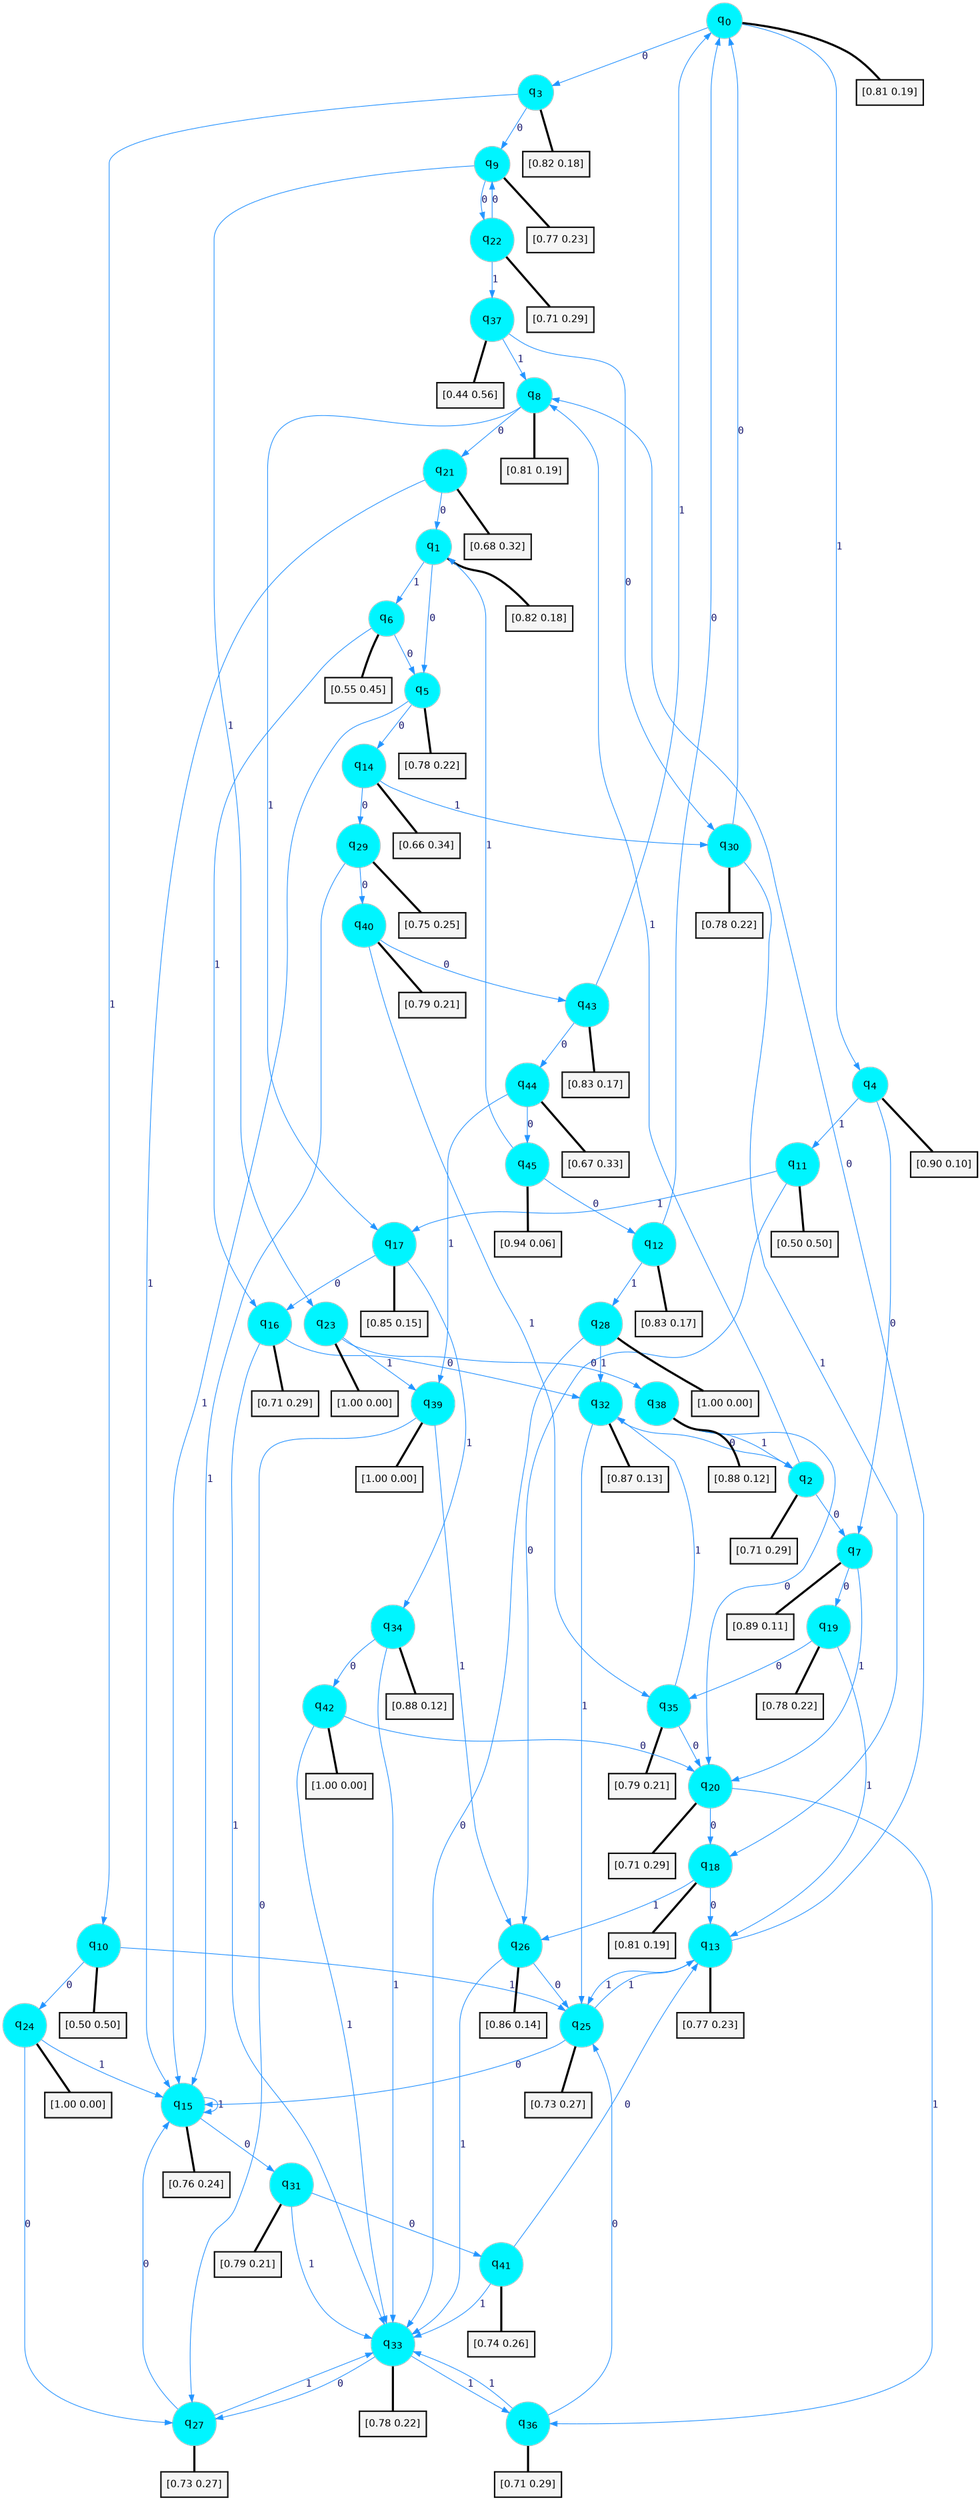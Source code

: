 digraph G {
graph [
bgcolor=transparent, dpi=300, rankdir=TD, size="40,25"];
node [
color=gray, fillcolor=turquoise1, fontcolor=black, fontname=Helvetica, fontsize=16, fontweight=bold, shape=circle, style=filled];
edge [
arrowsize=1, color=dodgerblue1, fontcolor=midnightblue, fontname=courier, fontweight=bold, penwidth=1, style=solid, weight=20];
0[label=<q<SUB>0</SUB>>];
1[label=<q<SUB>1</SUB>>];
2[label=<q<SUB>2</SUB>>];
3[label=<q<SUB>3</SUB>>];
4[label=<q<SUB>4</SUB>>];
5[label=<q<SUB>5</SUB>>];
6[label=<q<SUB>6</SUB>>];
7[label=<q<SUB>7</SUB>>];
8[label=<q<SUB>8</SUB>>];
9[label=<q<SUB>9</SUB>>];
10[label=<q<SUB>10</SUB>>];
11[label=<q<SUB>11</SUB>>];
12[label=<q<SUB>12</SUB>>];
13[label=<q<SUB>13</SUB>>];
14[label=<q<SUB>14</SUB>>];
15[label=<q<SUB>15</SUB>>];
16[label=<q<SUB>16</SUB>>];
17[label=<q<SUB>17</SUB>>];
18[label=<q<SUB>18</SUB>>];
19[label=<q<SUB>19</SUB>>];
20[label=<q<SUB>20</SUB>>];
21[label=<q<SUB>21</SUB>>];
22[label=<q<SUB>22</SUB>>];
23[label=<q<SUB>23</SUB>>];
24[label=<q<SUB>24</SUB>>];
25[label=<q<SUB>25</SUB>>];
26[label=<q<SUB>26</SUB>>];
27[label=<q<SUB>27</SUB>>];
28[label=<q<SUB>28</SUB>>];
29[label=<q<SUB>29</SUB>>];
30[label=<q<SUB>30</SUB>>];
31[label=<q<SUB>31</SUB>>];
32[label=<q<SUB>32</SUB>>];
33[label=<q<SUB>33</SUB>>];
34[label=<q<SUB>34</SUB>>];
35[label=<q<SUB>35</SUB>>];
36[label=<q<SUB>36</SUB>>];
37[label=<q<SUB>37</SUB>>];
38[label=<q<SUB>38</SUB>>];
39[label=<q<SUB>39</SUB>>];
40[label=<q<SUB>40</SUB>>];
41[label=<q<SUB>41</SUB>>];
42[label=<q<SUB>42</SUB>>];
43[label=<q<SUB>43</SUB>>];
44[label=<q<SUB>44</SUB>>];
45[label=<q<SUB>45</SUB>>];
46[label="[0.81 0.19]", shape=box,fontcolor=black, fontname=Helvetica, fontsize=14, penwidth=2, fillcolor=whitesmoke,color=black];
47[label="[0.82 0.18]", shape=box,fontcolor=black, fontname=Helvetica, fontsize=14, penwidth=2, fillcolor=whitesmoke,color=black];
48[label="[0.71 0.29]", shape=box,fontcolor=black, fontname=Helvetica, fontsize=14, penwidth=2, fillcolor=whitesmoke,color=black];
49[label="[0.82 0.18]", shape=box,fontcolor=black, fontname=Helvetica, fontsize=14, penwidth=2, fillcolor=whitesmoke,color=black];
50[label="[0.90 0.10]", shape=box,fontcolor=black, fontname=Helvetica, fontsize=14, penwidth=2, fillcolor=whitesmoke,color=black];
51[label="[0.78 0.22]", shape=box,fontcolor=black, fontname=Helvetica, fontsize=14, penwidth=2, fillcolor=whitesmoke,color=black];
52[label="[0.55 0.45]", shape=box,fontcolor=black, fontname=Helvetica, fontsize=14, penwidth=2, fillcolor=whitesmoke,color=black];
53[label="[0.89 0.11]", shape=box,fontcolor=black, fontname=Helvetica, fontsize=14, penwidth=2, fillcolor=whitesmoke,color=black];
54[label="[0.81 0.19]", shape=box,fontcolor=black, fontname=Helvetica, fontsize=14, penwidth=2, fillcolor=whitesmoke,color=black];
55[label="[0.77 0.23]", shape=box,fontcolor=black, fontname=Helvetica, fontsize=14, penwidth=2, fillcolor=whitesmoke,color=black];
56[label="[0.50 0.50]", shape=box,fontcolor=black, fontname=Helvetica, fontsize=14, penwidth=2, fillcolor=whitesmoke,color=black];
57[label="[0.50 0.50]", shape=box,fontcolor=black, fontname=Helvetica, fontsize=14, penwidth=2, fillcolor=whitesmoke,color=black];
58[label="[0.83 0.17]", shape=box,fontcolor=black, fontname=Helvetica, fontsize=14, penwidth=2, fillcolor=whitesmoke,color=black];
59[label="[0.77 0.23]", shape=box,fontcolor=black, fontname=Helvetica, fontsize=14, penwidth=2, fillcolor=whitesmoke,color=black];
60[label="[0.66 0.34]", shape=box,fontcolor=black, fontname=Helvetica, fontsize=14, penwidth=2, fillcolor=whitesmoke,color=black];
61[label="[0.76 0.24]", shape=box,fontcolor=black, fontname=Helvetica, fontsize=14, penwidth=2, fillcolor=whitesmoke,color=black];
62[label="[0.71 0.29]", shape=box,fontcolor=black, fontname=Helvetica, fontsize=14, penwidth=2, fillcolor=whitesmoke,color=black];
63[label="[0.85 0.15]", shape=box,fontcolor=black, fontname=Helvetica, fontsize=14, penwidth=2, fillcolor=whitesmoke,color=black];
64[label="[0.81 0.19]", shape=box,fontcolor=black, fontname=Helvetica, fontsize=14, penwidth=2, fillcolor=whitesmoke,color=black];
65[label="[0.78 0.22]", shape=box,fontcolor=black, fontname=Helvetica, fontsize=14, penwidth=2, fillcolor=whitesmoke,color=black];
66[label="[0.71 0.29]", shape=box,fontcolor=black, fontname=Helvetica, fontsize=14, penwidth=2, fillcolor=whitesmoke,color=black];
67[label="[0.68 0.32]", shape=box,fontcolor=black, fontname=Helvetica, fontsize=14, penwidth=2, fillcolor=whitesmoke,color=black];
68[label="[0.71 0.29]", shape=box,fontcolor=black, fontname=Helvetica, fontsize=14, penwidth=2, fillcolor=whitesmoke,color=black];
69[label="[1.00 0.00]", shape=box,fontcolor=black, fontname=Helvetica, fontsize=14, penwidth=2, fillcolor=whitesmoke,color=black];
70[label="[1.00 0.00]", shape=box,fontcolor=black, fontname=Helvetica, fontsize=14, penwidth=2, fillcolor=whitesmoke,color=black];
71[label="[0.73 0.27]", shape=box,fontcolor=black, fontname=Helvetica, fontsize=14, penwidth=2, fillcolor=whitesmoke,color=black];
72[label="[0.86 0.14]", shape=box,fontcolor=black, fontname=Helvetica, fontsize=14, penwidth=2, fillcolor=whitesmoke,color=black];
73[label="[0.73 0.27]", shape=box,fontcolor=black, fontname=Helvetica, fontsize=14, penwidth=2, fillcolor=whitesmoke,color=black];
74[label="[1.00 0.00]", shape=box,fontcolor=black, fontname=Helvetica, fontsize=14, penwidth=2, fillcolor=whitesmoke,color=black];
75[label="[0.75 0.25]", shape=box,fontcolor=black, fontname=Helvetica, fontsize=14, penwidth=2, fillcolor=whitesmoke,color=black];
76[label="[0.78 0.22]", shape=box,fontcolor=black, fontname=Helvetica, fontsize=14, penwidth=2, fillcolor=whitesmoke,color=black];
77[label="[0.79 0.21]", shape=box,fontcolor=black, fontname=Helvetica, fontsize=14, penwidth=2, fillcolor=whitesmoke,color=black];
78[label="[0.87 0.13]", shape=box,fontcolor=black, fontname=Helvetica, fontsize=14, penwidth=2, fillcolor=whitesmoke,color=black];
79[label="[0.78 0.22]", shape=box,fontcolor=black, fontname=Helvetica, fontsize=14, penwidth=2, fillcolor=whitesmoke,color=black];
80[label="[0.88 0.12]", shape=box,fontcolor=black, fontname=Helvetica, fontsize=14, penwidth=2, fillcolor=whitesmoke,color=black];
81[label="[0.79 0.21]", shape=box,fontcolor=black, fontname=Helvetica, fontsize=14, penwidth=2, fillcolor=whitesmoke,color=black];
82[label="[0.71 0.29]", shape=box,fontcolor=black, fontname=Helvetica, fontsize=14, penwidth=2, fillcolor=whitesmoke,color=black];
83[label="[0.44 0.56]", shape=box,fontcolor=black, fontname=Helvetica, fontsize=14, penwidth=2, fillcolor=whitesmoke,color=black];
84[label="[0.88 0.12]", shape=box,fontcolor=black, fontname=Helvetica, fontsize=14, penwidth=2, fillcolor=whitesmoke,color=black];
85[label="[1.00 0.00]", shape=box,fontcolor=black, fontname=Helvetica, fontsize=14, penwidth=2, fillcolor=whitesmoke,color=black];
86[label="[0.79 0.21]", shape=box,fontcolor=black, fontname=Helvetica, fontsize=14, penwidth=2, fillcolor=whitesmoke,color=black];
87[label="[0.74 0.26]", shape=box,fontcolor=black, fontname=Helvetica, fontsize=14, penwidth=2, fillcolor=whitesmoke,color=black];
88[label="[1.00 0.00]", shape=box,fontcolor=black, fontname=Helvetica, fontsize=14, penwidth=2, fillcolor=whitesmoke,color=black];
89[label="[0.83 0.17]", shape=box,fontcolor=black, fontname=Helvetica, fontsize=14, penwidth=2, fillcolor=whitesmoke,color=black];
90[label="[0.67 0.33]", shape=box,fontcolor=black, fontname=Helvetica, fontsize=14, penwidth=2, fillcolor=whitesmoke,color=black];
91[label="[0.94 0.06]", shape=box,fontcolor=black, fontname=Helvetica, fontsize=14, penwidth=2, fillcolor=whitesmoke,color=black];
0->3 [label=0];
0->4 [label=1];
0->46 [arrowhead=none, penwidth=3,color=black];
1->5 [label=0];
1->6 [label=1];
1->47 [arrowhead=none, penwidth=3,color=black];
2->7 [label=0];
2->8 [label=1];
2->48 [arrowhead=none, penwidth=3,color=black];
3->9 [label=0];
3->10 [label=1];
3->49 [arrowhead=none, penwidth=3,color=black];
4->7 [label=0];
4->11 [label=1];
4->50 [arrowhead=none, penwidth=3,color=black];
5->14 [label=0];
5->15 [label=1];
5->51 [arrowhead=none, penwidth=3,color=black];
6->5 [label=0];
6->16 [label=1];
6->52 [arrowhead=none, penwidth=3,color=black];
7->19 [label=0];
7->20 [label=1];
7->53 [arrowhead=none, penwidth=3,color=black];
8->21 [label=0];
8->17 [label=1];
8->54 [arrowhead=none, penwidth=3,color=black];
9->22 [label=0];
9->23 [label=1];
9->55 [arrowhead=none, penwidth=3,color=black];
10->24 [label=0];
10->25 [label=1];
10->56 [arrowhead=none, penwidth=3,color=black];
11->26 [label=0];
11->17 [label=1];
11->57 [arrowhead=none, penwidth=3,color=black];
12->0 [label=0];
12->28 [label=1];
12->58 [arrowhead=none, penwidth=3,color=black];
13->8 [label=0];
13->25 [label=1];
13->59 [arrowhead=none, penwidth=3,color=black];
14->29 [label=0];
14->30 [label=1];
14->60 [arrowhead=none, penwidth=3,color=black];
15->31 [label=0];
15->15 [label=1];
15->61 [arrowhead=none, penwidth=3,color=black];
16->32 [label=0];
16->33 [label=1];
16->62 [arrowhead=none, penwidth=3,color=black];
17->16 [label=0];
17->34 [label=1];
17->63 [arrowhead=none, penwidth=3,color=black];
18->13 [label=0];
18->26 [label=1];
18->64 [arrowhead=none, penwidth=3,color=black];
19->35 [label=0];
19->13 [label=1];
19->65 [arrowhead=none, penwidth=3,color=black];
20->18 [label=0];
20->36 [label=1];
20->66 [arrowhead=none, penwidth=3,color=black];
21->1 [label=0];
21->15 [label=1];
21->67 [arrowhead=none, penwidth=3,color=black];
22->9 [label=0];
22->37 [label=1];
22->68 [arrowhead=none, penwidth=3,color=black];
23->38 [label=0];
23->39 [label=1];
23->69 [arrowhead=none, penwidth=3,color=black];
24->27 [label=0];
24->15 [label=1];
24->70 [arrowhead=none, penwidth=3,color=black];
25->15 [label=0];
25->13 [label=1];
25->71 [arrowhead=none, penwidth=3,color=black];
26->25 [label=0];
26->33 [label=1];
26->72 [arrowhead=none, penwidth=3,color=black];
27->15 [label=0];
27->33 [label=1];
27->73 [arrowhead=none, penwidth=3,color=black];
28->33 [label=0];
28->32 [label=1];
28->74 [arrowhead=none, penwidth=3,color=black];
29->40 [label=0];
29->15 [label=1];
29->75 [arrowhead=none, penwidth=3,color=black];
30->0 [label=0];
30->18 [label=1];
30->76 [arrowhead=none, penwidth=3,color=black];
31->41 [label=0];
31->33 [label=1];
31->77 [arrowhead=none, penwidth=3,color=black];
32->2 [label=0];
32->25 [label=1];
32->78 [arrowhead=none, penwidth=3,color=black];
33->27 [label=0];
33->36 [label=1];
33->79 [arrowhead=none, penwidth=3,color=black];
34->42 [label=0];
34->33 [label=1];
34->80 [arrowhead=none, penwidth=3,color=black];
35->20 [label=0];
35->32 [label=1];
35->81 [arrowhead=none, penwidth=3,color=black];
36->25 [label=0];
36->33 [label=1];
36->82 [arrowhead=none, penwidth=3,color=black];
37->30 [label=0];
37->8 [label=1];
37->83 [arrowhead=none, penwidth=3,color=black];
38->20 [label=0];
38->2 [label=1];
38->84 [arrowhead=none, penwidth=3,color=black];
39->27 [label=0];
39->26 [label=1];
39->85 [arrowhead=none, penwidth=3,color=black];
40->43 [label=0];
40->35 [label=1];
40->86 [arrowhead=none, penwidth=3,color=black];
41->13 [label=0];
41->33 [label=1];
41->87 [arrowhead=none, penwidth=3,color=black];
42->20 [label=0];
42->33 [label=1];
42->88 [arrowhead=none, penwidth=3,color=black];
43->44 [label=0];
43->0 [label=1];
43->89 [arrowhead=none, penwidth=3,color=black];
44->45 [label=0];
44->39 [label=1];
44->90 [arrowhead=none, penwidth=3,color=black];
45->12 [label=0];
45->1 [label=1];
45->91 [arrowhead=none, penwidth=3,color=black];
}
